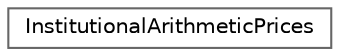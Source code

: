 digraph "Graphical Class Hierarchy"
{
 // LATEX_PDF_SIZE
  bgcolor="transparent";
  edge [fontname=Helvetica,fontsize=10,labelfontname=Helvetica,labelfontsize=10];
  node [fontname=Helvetica,fontsize=10,shape=box,height=0.2,width=0.4];
  rankdir="LR";
  Node0 [id="Node000000",label="InstitutionalArithmeticPrices",height=0.2,width=0.4,color="grey40", fillcolor="white", style="filled",URL="$class_institutional_arithmetic_prices.html",tooltip="Class to handle arithmetic price calculations and validations for institutional trading."];
}
